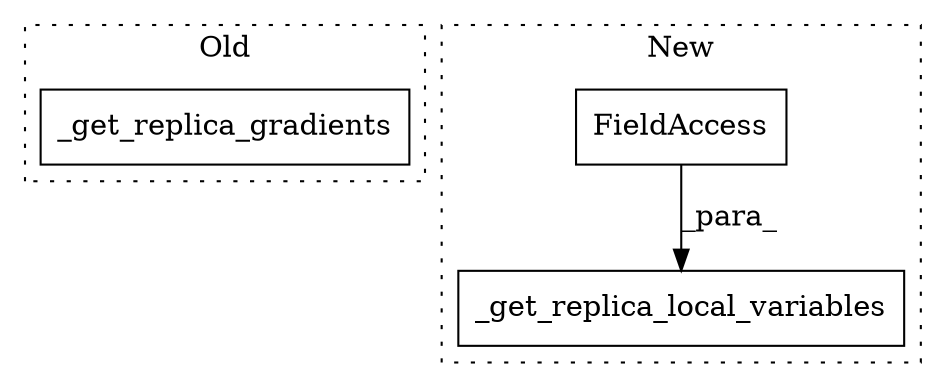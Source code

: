 digraph G {
subgraph cluster0 {
1 [label="_get_replica_gradients" a="32" s="2326" l="24" shape="box"];
label = "Old";
style="dotted";
}
subgraph cluster1 {
2 [label="_get_replica_local_variables" a="32" s="2436,2480" l="29,1" shape="box"];
3 [label="FieldAccess" a="22" s="2465" l="15" shape="box"];
label = "New";
style="dotted";
}
3 -> 2 [label="_para_"];
}